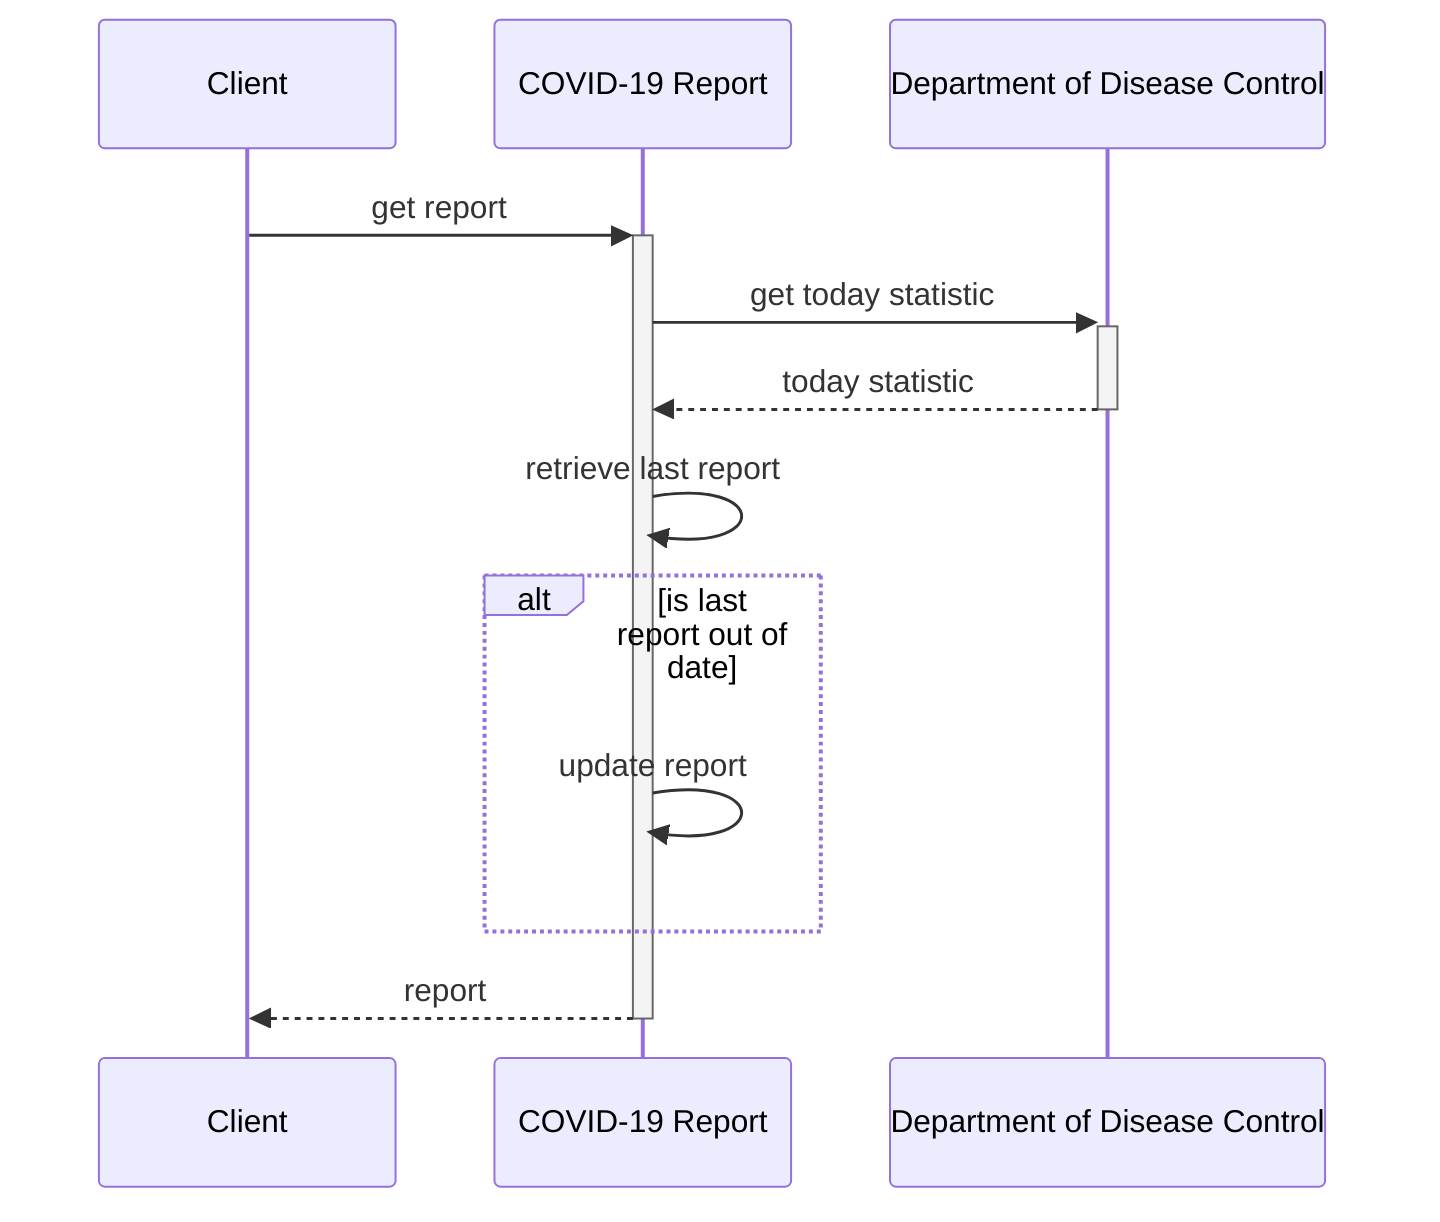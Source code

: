 %% The content in this file is for Mermaid sequence diagram (https://mermaid-js.github.io/mermaid/#/sequenceDiagram).

sequenceDiagram
    Client->>+COVID-19 Report: get report
    COVID-19 Report->>+Department of Disease Control: get today statistic
    Department of Disease Control-->>-COVID-19 Report: today statistic
    COVID-19 Report->>COVID-19 Report: retrieve last report
    alt is last report out of date
        COVID-19 Report->>COVID-19 Report: update report
    end
    COVID-19 Report-->>-Client: report
